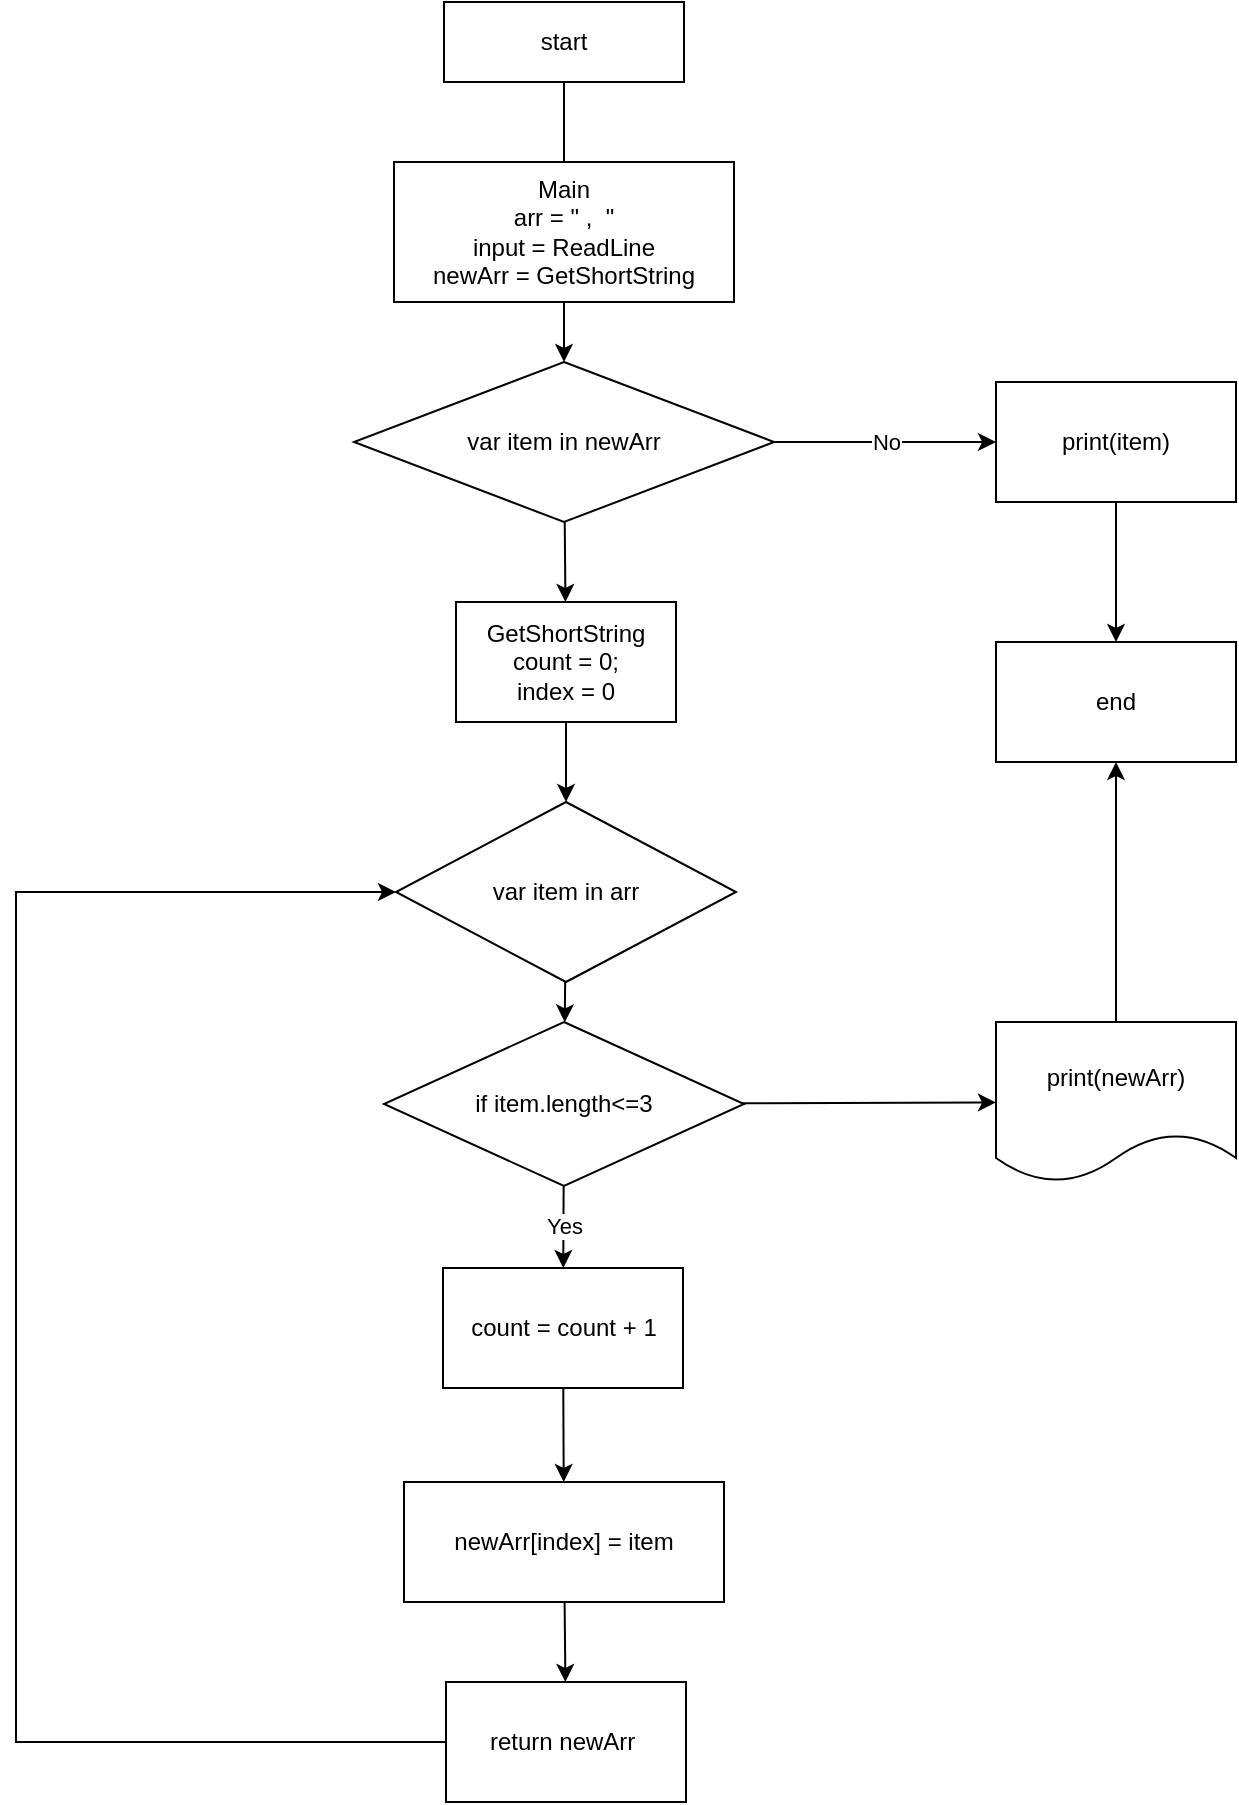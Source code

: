 <mxfile>
    <diagram name="Page-1" id="RpocAG7ffprjmrDyYWEC">
        <mxGraphModel dx="1139" dy="570" grid="1" gridSize="10" guides="1" tooltips="1" connect="1" arrows="1" fold="1" page="1" pageScale="1" pageWidth="827" pageHeight="1169" math="0" shadow="0">
            <root>
                <mxCell id="0"/>
                <mxCell id="1" parent="0"/>
                <mxCell id="wYNCkOnksIzqo9ctAozY-13" style="edgeStyle=orthogonalEdgeStyle;rounded=0;orthogonalLoop=1;jettySize=auto;html=1;startArrow=none;" parent="1" source="wYNCkOnksIzqo9ctAozY-12" edge="1">
                    <mxGeometry relative="1" as="geometry">
                        <mxPoint x="383" y="150" as="targetPoint"/>
                    </mxGeometry>
                </mxCell>
                <mxCell id="wYNCkOnksIzqo9ctAozY-1" value="start" style="rounded=0;whiteSpace=wrap;html=1;" parent="1" vertex="1">
                    <mxGeometry x="323" y="40" width="120" height="40" as="geometry"/>
                </mxCell>
                <mxCell id="wYNCkOnksIzqo9ctAozY-8" style="edgeStyle=orthogonalEdgeStyle;rounded=0;orthogonalLoop=1;jettySize=auto;html=1;" parent="1" source="wYNCkOnksIzqo9ctAozY-5" target="wYNCkOnksIzqo9ctAozY-9" edge="1">
                    <mxGeometry relative="1" as="geometry">
                        <mxPoint x="383" y="470" as="targetPoint"/>
                    </mxGeometry>
                </mxCell>
                <mxCell id="wYNCkOnksIzqo9ctAozY-5" value="GetShortString&lt;br&gt;count = 0;&lt;div&gt;index = 0&lt;/div&gt;" style="rounded=0;whiteSpace=wrap;html=1;" parent="1" vertex="1">
                    <mxGeometry x="329" y="340" width="110" height="60" as="geometry"/>
                </mxCell>
                <mxCell id="7" value="" style="edgeStyle=none;html=1;" edge="1" parent="1" source="wYNCkOnksIzqo9ctAozY-9" target="wYNCkOnksIzqo9ctAozY-18">
                    <mxGeometry relative="1" as="geometry"/>
                </mxCell>
                <mxCell id="wYNCkOnksIzqo9ctAozY-9" value="var item in arr" style="rhombus;whiteSpace=wrap;html=1;" parent="1" vertex="1">
                    <mxGeometry x="299" y="440" width="170" height="90" as="geometry"/>
                </mxCell>
                <mxCell id="wYNCkOnksIzqo9ctAozY-16" value="No" style="edgeStyle=orthogonalEdgeStyle;rounded=0;orthogonalLoop=1;jettySize=auto;html=1;" parent="1" source="wYNCkOnksIzqo9ctAozY-15" target="wYNCkOnksIzqo9ctAozY-17" edge="1">
                    <mxGeometry relative="1" as="geometry">
                        <mxPoint x="469" y="330" as="targetPoint"/>
                    </mxGeometry>
                </mxCell>
                <mxCell id="6" value="" style="edgeStyle=none;html=1;" edge="1" parent="1" source="wYNCkOnksIzqo9ctAozY-15" target="wYNCkOnksIzqo9ctAozY-5">
                    <mxGeometry relative="1" as="geometry"/>
                </mxCell>
                <mxCell id="wYNCkOnksIzqo9ctAozY-15" value="var item in newArr" style="rhombus;whiteSpace=wrap;html=1;" parent="1" vertex="1">
                    <mxGeometry x="278" y="220" width="210" height="80" as="geometry"/>
                </mxCell>
                <mxCell id="19" value="" style="edgeStyle=none;html=1;" edge="1" parent="1" source="wYNCkOnksIzqo9ctAozY-17" target="wYNCkOnksIzqo9ctAozY-24">
                    <mxGeometry relative="1" as="geometry"/>
                </mxCell>
                <mxCell id="wYNCkOnksIzqo9ctAozY-17" value="print(item)" style="rounded=0;whiteSpace=wrap;html=1;" parent="1" vertex="1">
                    <mxGeometry x="599" y="230" width="120" height="60" as="geometry"/>
                </mxCell>
                <mxCell id="8" value="Yes" style="edgeStyle=none;html=1;" edge="1" parent="1" source="wYNCkOnksIzqo9ctAozY-18" target="wYNCkOnksIzqo9ctAozY-26">
                    <mxGeometry relative="1" as="geometry"/>
                </mxCell>
                <mxCell id="20" style="edgeStyle=none;html=1;" edge="1" parent="1" source="wYNCkOnksIzqo9ctAozY-18" target="wYNCkOnksIzqo9ctAozY-21">
                    <mxGeometry relative="1" as="geometry"/>
                </mxCell>
                <mxCell id="wYNCkOnksIzqo9ctAozY-18" value="if item.length&amp;lt;=3" style="rhombus;whiteSpace=wrap;html=1;" parent="1" vertex="1">
                    <mxGeometry x="293" y="550" width="180" height="82" as="geometry"/>
                </mxCell>
                <mxCell id="wYNCkOnksIzqo9ctAozY-23" style="edgeStyle=orthogonalEdgeStyle;rounded=0;orthogonalLoop=1;jettySize=auto;html=1;" parent="1" source="wYNCkOnksIzqo9ctAozY-21" target="wYNCkOnksIzqo9ctAozY-24" edge="1">
                    <mxGeometry relative="1" as="geometry">
                        <mxPoint x="639" y="730" as="targetPoint"/>
                    </mxGeometry>
                </mxCell>
                <mxCell id="wYNCkOnksIzqo9ctAozY-21" value="print(newArr)" style="shape=document;whiteSpace=wrap;html=1;boundedLbl=1;" parent="1" vertex="1">
                    <mxGeometry x="599" y="550" width="120" height="80" as="geometry"/>
                </mxCell>
                <mxCell id="wYNCkOnksIzqo9ctAozY-24" value="end" style="rounded=0;whiteSpace=wrap;html=1;" parent="1" vertex="1">
                    <mxGeometry x="599" y="360" width="120" height="60" as="geometry"/>
                </mxCell>
                <mxCell id="18" value="" style="edgeStyle=none;html=1;" edge="1" parent="1" source="wYNCkOnksIzqo9ctAozY-26" target="wYNCkOnksIzqo9ctAozY-33">
                    <mxGeometry relative="1" as="geometry"/>
                </mxCell>
                <mxCell id="wYNCkOnksIzqo9ctAozY-26" value="count = count + 1" style="rounded=0;whiteSpace=wrap;html=1;" parent="1" vertex="1">
                    <mxGeometry x="322.5" y="673" width="120" height="60" as="geometry"/>
                </mxCell>
                <mxCell id="15" value="" style="edgeStyle=none;html=1;" edge="1" parent="1" source="wYNCkOnksIzqo9ctAozY-33" target="wYNCkOnksIzqo9ctAozY-39">
                    <mxGeometry relative="1" as="geometry"/>
                </mxCell>
                <mxCell id="wYNCkOnksIzqo9ctAozY-33" value="newArr[index] = item" style="rounded=0;whiteSpace=wrap;html=1;" parent="1" vertex="1">
                    <mxGeometry x="303" y="780" width="160" height="60" as="geometry"/>
                </mxCell>
                <mxCell id="wYNCkOnksIzqo9ctAozY-40" style="edgeStyle=orthogonalEdgeStyle;rounded=0;orthogonalLoop=1;jettySize=auto;html=1;entryX=0;entryY=0.5;entryDx=0;entryDy=0;" parent="1" source="wYNCkOnksIzqo9ctAozY-39" target="wYNCkOnksIzqo9ctAozY-9" edge="1">
                    <mxGeometry relative="1" as="geometry">
                        <Array as="points">
                            <mxPoint x="109" y="910"/>
                            <mxPoint x="109" y="485"/>
                        </Array>
                    </mxGeometry>
                </mxCell>
                <mxCell id="wYNCkOnksIzqo9ctAozY-39" value="return newArr&amp;nbsp;" style="rounded=0;whiteSpace=wrap;html=1;" parent="1" vertex="1">
                    <mxGeometry x="324" y="880" width="120" height="60" as="geometry"/>
                </mxCell>
                <mxCell id="3" value="" style="edgeStyle=orthogonalEdgeStyle;rounded=0;orthogonalLoop=1;jettySize=auto;html=1;endArrow=none;" edge="1" parent="1" source="wYNCkOnksIzqo9ctAozY-1" target="wYNCkOnksIzqo9ctAozY-12">
                    <mxGeometry relative="1" as="geometry">
                        <mxPoint x="383" y="150" as="targetPoint"/>
                        <mxPoint x="383" y="80" as="sourcePoint"/>
                    </mxGeometry>
                </mxCell>
                <mxCell id="5" value="" style="edgeStyle=none;html=1;" edge="1" parent="1" source="wYNCkOnksIzqo9ctAozY-12" target="wYNCkOnksIzqo9ctAozY-15">
                    <mxGeometry relative="1" as="geometry"/>
                </mxCell>
                <mxCell id="wYNCkOnksIzqo9ctAozY-12" value="Main&lt;br&gt;arr = &quot; ,&amp;nbsp; &quot;&lt;br&gt;input = ReadLine&lt;br&gt;newArr = GetShortString" style="rounded=0;whiteSpace=wrap;html=1;" parent="1" vertex="1">
                    <mxGeometry x="298" y="120" width="170" height="70" as="geometry"/>
                </mxCell>
            </root>
        </mxGraphModel>
    </diagram>
</mxfile>